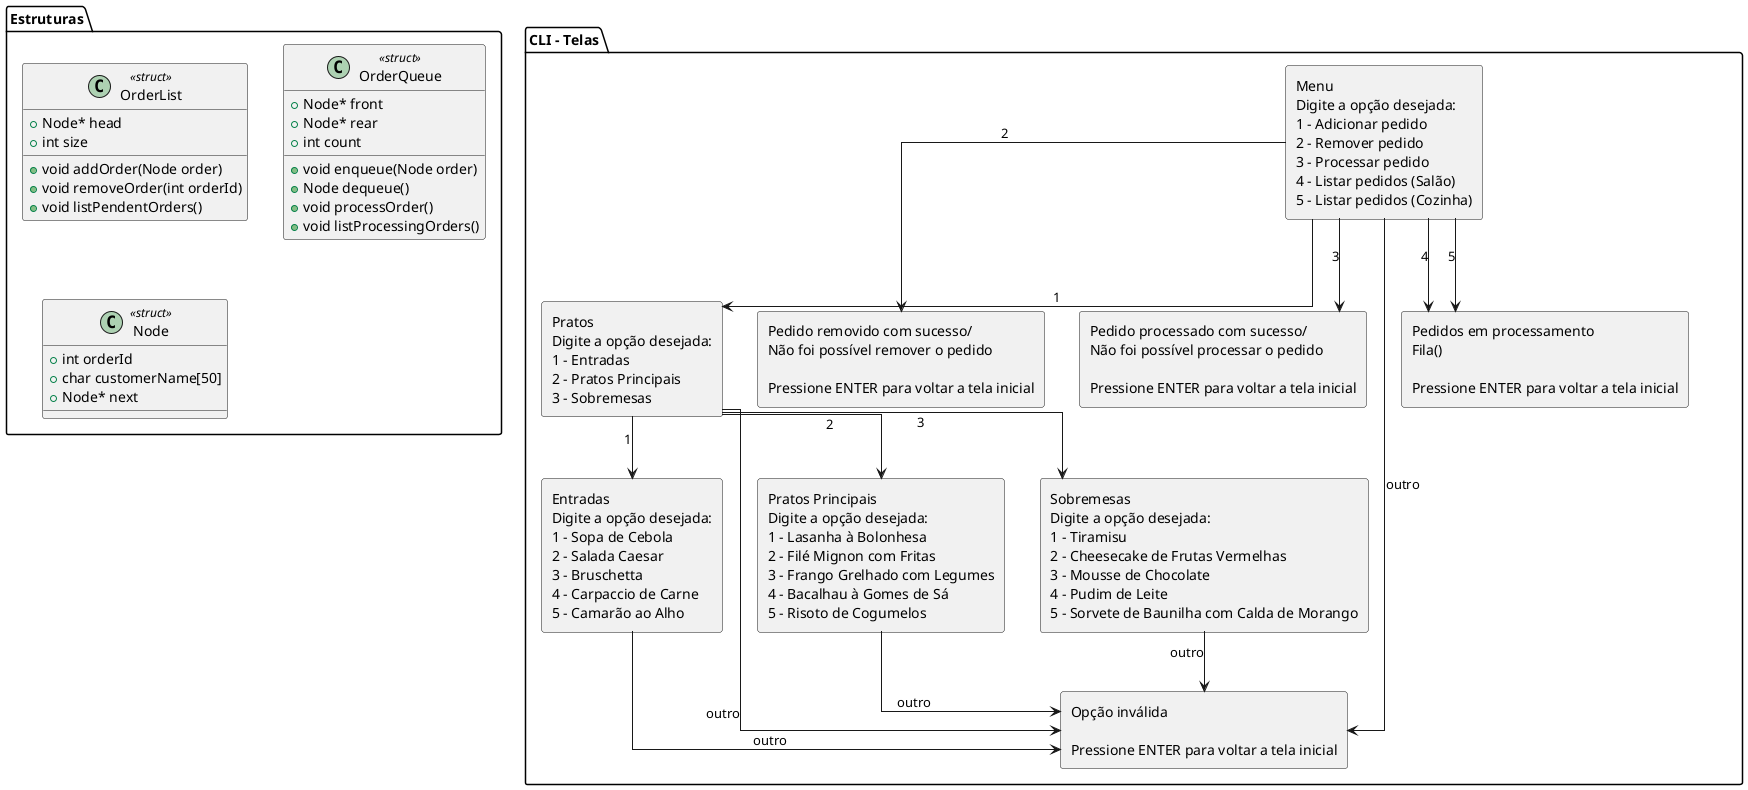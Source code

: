 @startuml project-diagram.puml

allowmixing
skinparam linetype ortho

package "Estruturas"{
    class OrderList <<struct>>{
        +Node* head
        +int size
        +void addOrder(Node order)
        +void removeOrder(int orderId)
        +void listPendentOrders()
    }

    class OrderQueue <<struct>>{
        +Node* front
        +Node* rear
        +int count
        +void enqueue(Node order)
        +Node dequeue()
        +void processOrder()
        +void listProcessingOrders()
    }

    class Node <<struct>>{
        +int orderId
        +char customerName[50]
        +Node* next
    }
}

package "CLI - Telas" {
    rectangle "Menu\nDigite a opção desejada:\n1 - Adicionar pedido\n2 - Remover pedido\n3 - Processar pedido\n4 - Listar pedidos (Salão)\n5 - Listar pedidos (Cozinha)" as homeScreen

    rectangle "Pratos\nDigite a opção desejada:\n1 - Entradas\n2 - Pratos Principais\n3 - Sobremesas" as platesScreen

    rectangle "Entradas\nDigite a opção desejada:\n1 - Sopa de Cebola\n2 - Salada Caesar\n3 - Bruschetta\n4 - Carpaccio de Carne\n5 - Camarão ao Alho" as appetizersScreen

    rectangle "Pratos Principais\nDigite a opção desejada:\n1 - Lasanha à Bolonhesa\n2 - Filé Mignon com Fritas\n3 - Frango Grelhado com Legumes\n4 - Bacalhau à Gomes de Sá\n5 - Risoto de Cogumelos" as mainPlatesScreen

    rectangle "Sobremesas\nDigite a opção desejada:\n1 - Tiramisu\n2 - Cheesecake de Frutas Vermelhas\n3 - Mousse de Chocolate\n4 - Pudim de Leite\n5 - Sorvete de Baunilha com Calda de Morango" as dessertsScreen

    rectangle "Pedido removido com sucesso/\nNão foi possível remover o pedido\n\nPressione ENTER para voltar a tela inicial" as removeOrder

    rectangle "Pedido processado com sucesso/\nNão foi possível processar o pedido\n\nPressione ENTER para voltar a tela inicial" as processOrder

    rectangle "Pedidos pendende de processamento:\nLista()\n\nPressione ENTER para voltar a tela inicial" as listPendentOrders

    rectangle "Pedidos em processamento\nFila()\n\nPressione ENTER para voltar a tela inicial" as listPendentOrders

    rectangle "Opção inválida\n\nPressione ENTER para voltar a tela inicial" as invalidOption
}

homeScreen --> platesScreen : 1
homeScreen --> removeOrder : 2
homeScreen --> processOrder : 3
homeScreen --> listPendentOrders : 4
homeScreen --> listPendentOrders : 5

platesScreen --> appetizersScreen : 1
platesScreen --> mainPlatesScreen : 2
platesScreen --> dessertsScreen : 3

homeScreen --> invalidOption : outro
platesScreen --> invalidOption : outro
appetizersScreen --> invalidOption : outro
mainPlatesScreen --> invalidOption : outro
dessertsScreen --> invalidOption : outro

@enduml